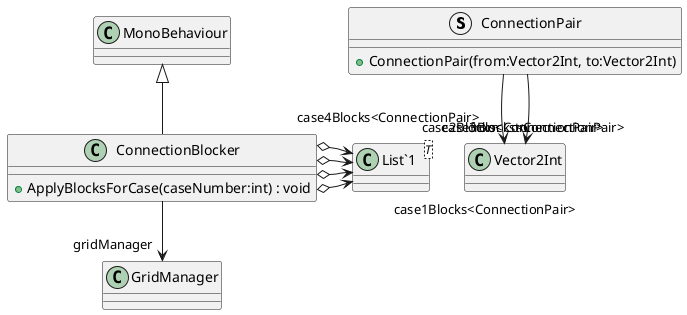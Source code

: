 @startuml
struct ConnectionPair {
    + ConnectionPair(from:Vector2Int, to:Vector2Int)
}
class ConnectionBlocker {
    + ApplyBlocksForCase(caseNumber:int) : void
}
class "List`1"<T> {
}
ConnectionPair --> "from" Vector2Int
ConnectionPair --> "to" Vector2Int
MonoBehaviour <|-- ConnectionBlocker
ConnectionBlocker --> "gridManager" GridManager
ConnectionBlocker o-> "case1Blocks<ConnectionPair>" "List`1"
ConnectionBlocker o-> "case2Blocks<ConnectionPair>" "List`1"
ConnectionBlocker o-> "case3Blocks<ConnectionPair>" "List`1"
ConnectionBlocker o-> "case4Blocks<ConnectionPair>" "List`1"
@enduml

